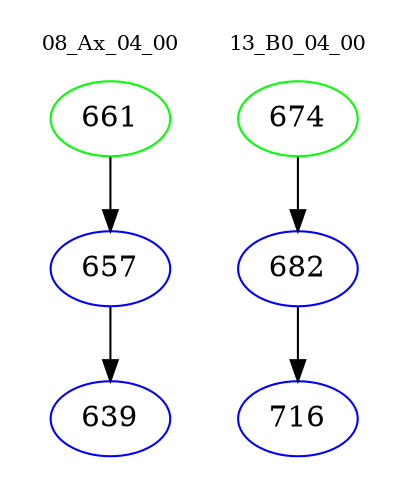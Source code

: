digraph{
subgraph cluster_0 {
color = white
label = "08_Ax_04_00";
fontsize=10;
T0_661 [label="661", color="green"]
T0_661 -> T0_657 [color="black"]
T0_657 [label="657", color="blue"]
T0_657 -> T0_639 [color="black"]
T0_639 [label="639", color="blue"]
}
subgraph cluster_1 {
color = white
label = "13_B0_04_00";
fontsize=10;
T1_674 [label="674", color="green"]
T1_674 -> T1_682 [color="black"]
T1_682 [label="682", color="blue"]
T1_682 -> T1_716 [color="black"]
T1_716 [label="716", color="blue"]
}
}
